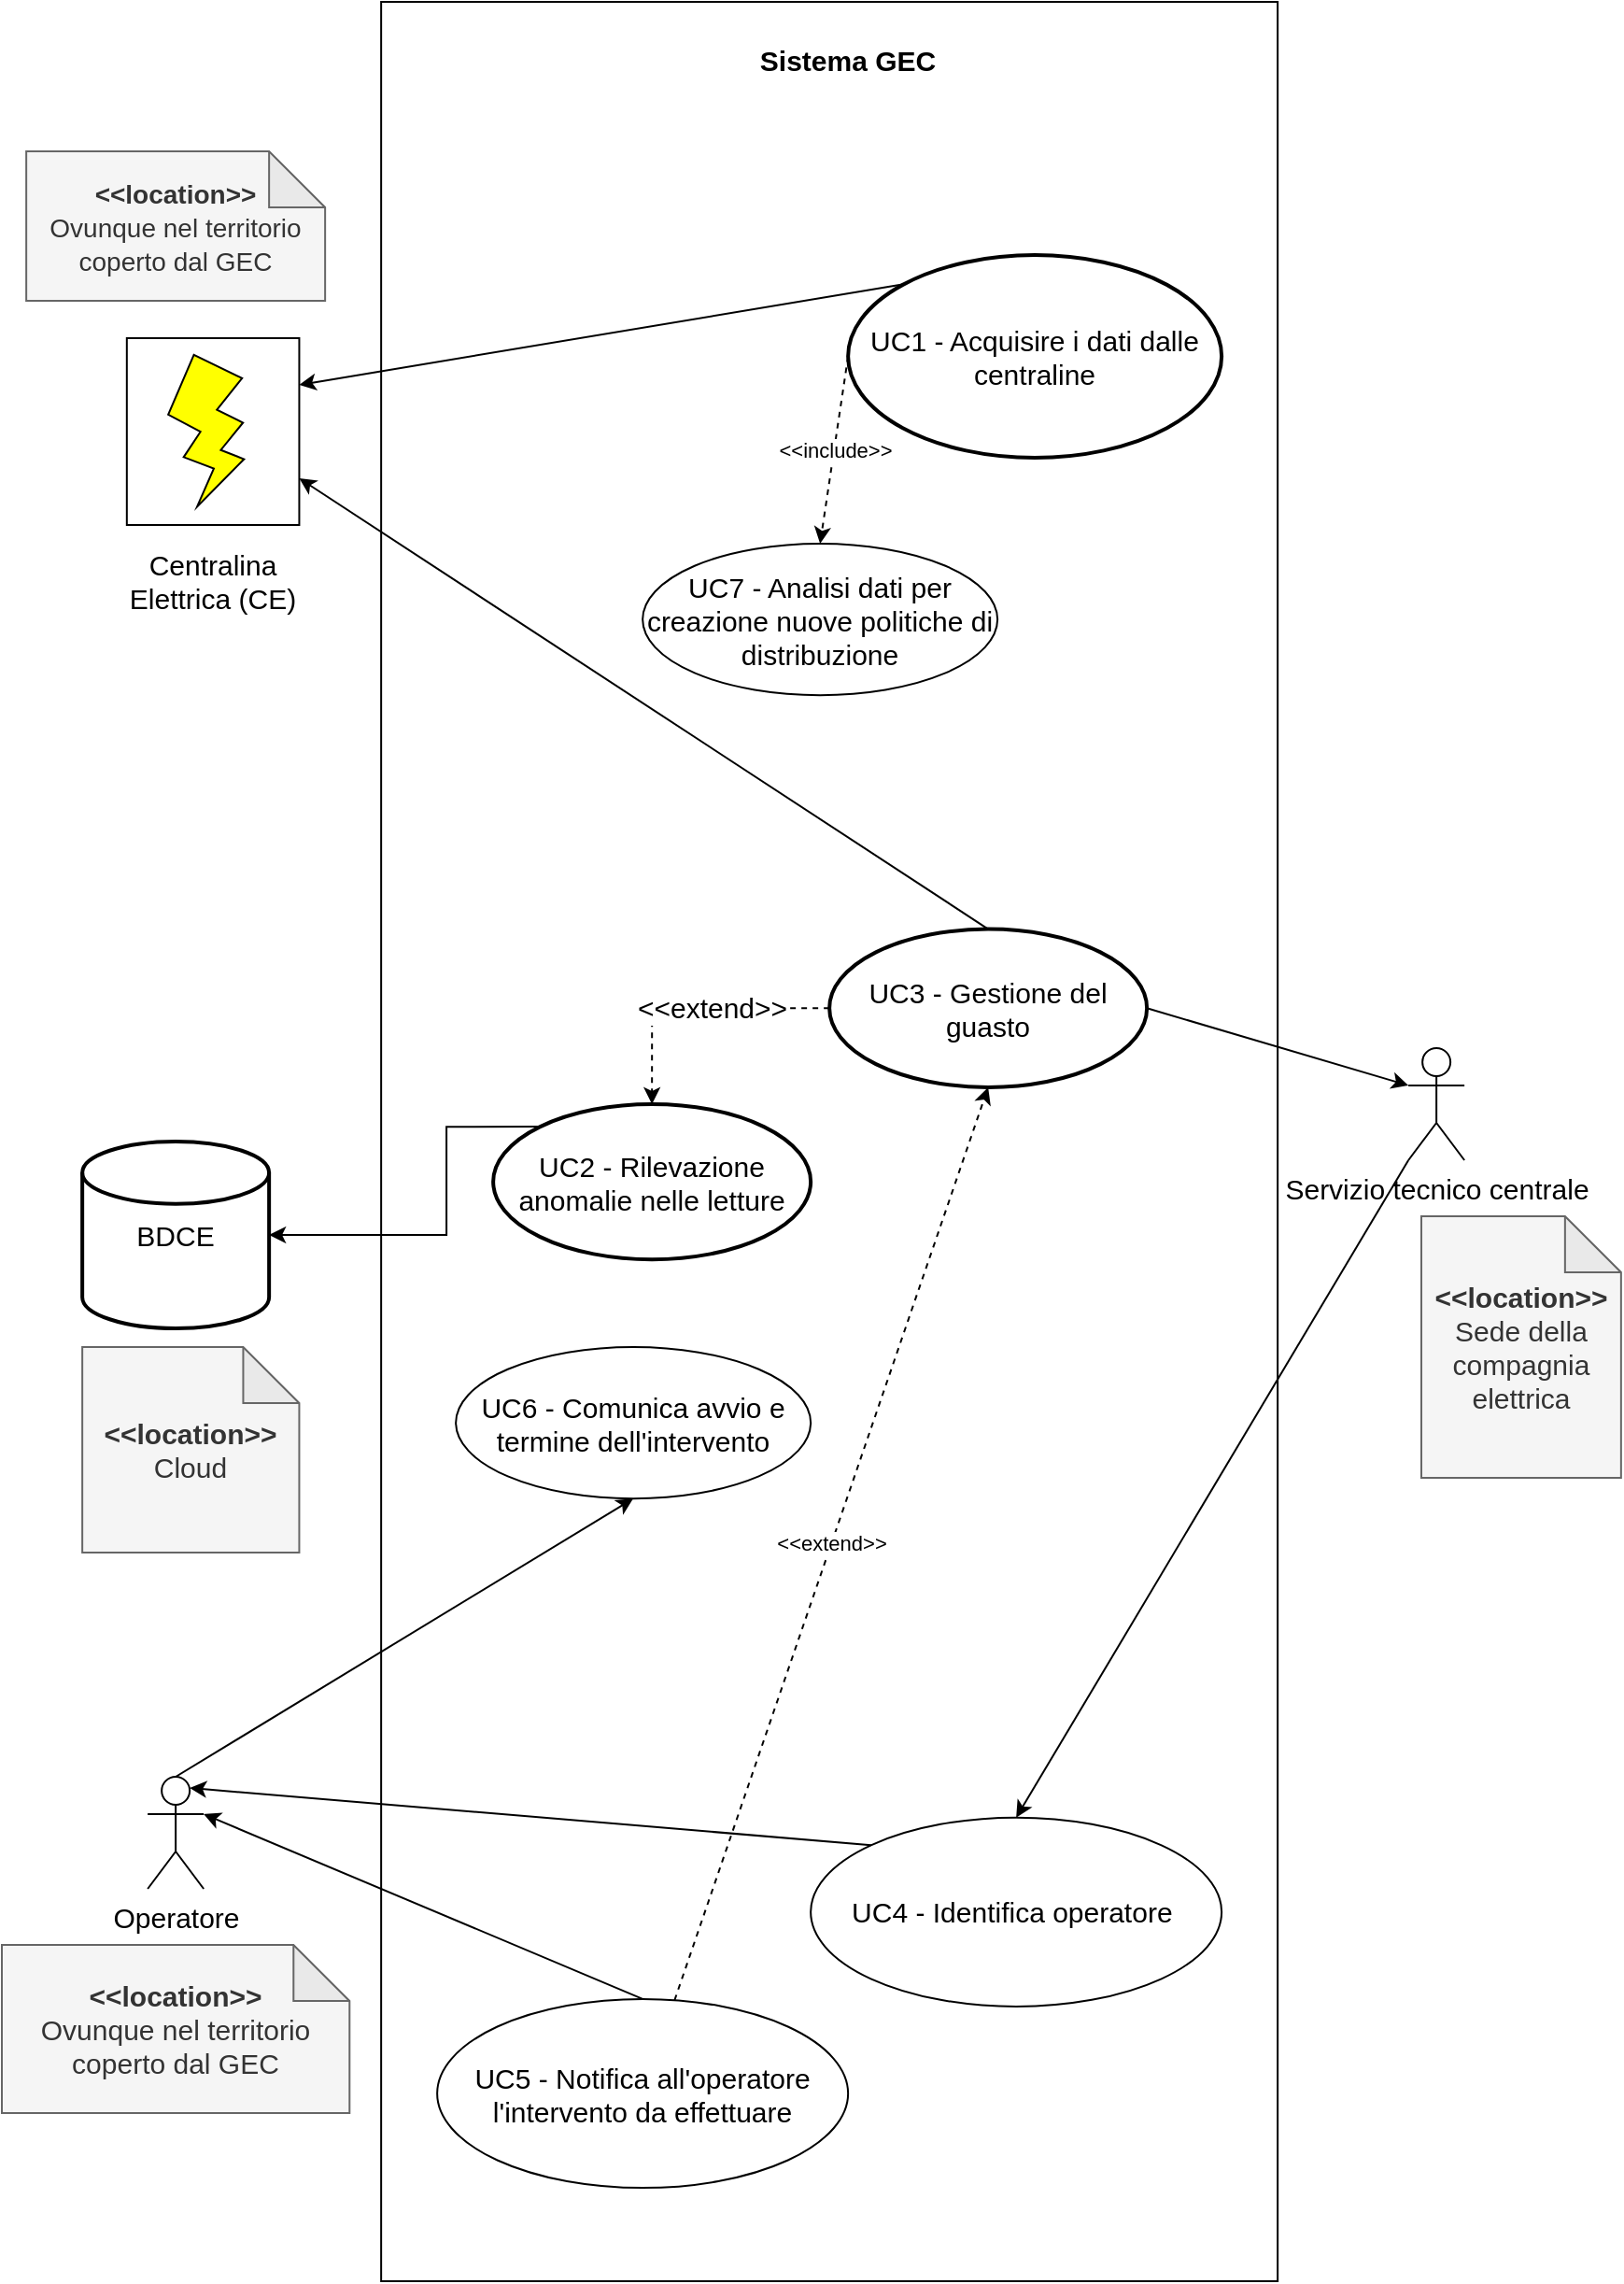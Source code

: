 <mxfile version="20.3.0" type="device"><diagram id="-Sjdl8BdoZFWK_SsTPy9" name="Pagina-1"><mxGraphModel dx="981" dy="1766" grid="1" gridSize="10" guides="1" tooltips="1" connect="1" arrows="1" fold="1" page="1" pageScale="1" pageWidth="827" pageHeight="1169" math="0" shadow="0"><root><mxCell id="0"/><mxCell id="1" parent="0"/><mxCell id="CIVQkql8ugbi6OX0R3mC-3" value="BDCE" style="strokeWidth=2;html=1;shape=mxgraph.flowchart.database;whiteSpace=wrap;fontSize=15;" parent="1" vertex="1"><mxGeometry x="43.07" y="-260" width="100" height="100" as="geometry"/></mxCell><mxCell id="CIVQkql8ugbi6OX0R3mC-5" value="" style="group" parent="1" vertex="1" connectable="0"><mxGeometry x="213.07" y="-870" width="480" height="1220" as="geometry"/></mxCell><mxCell id="CIVQkql8ugbi6OX0R3mC-1" value="" style="rounded=0;whiteSpace=wrap;html=1;" parent="CIVQkql8ugbi6OX0R3mC-5" vertex="1"><mxGeometry x="-10" width="480" height="1220" as="geometry"/></mxCell><mxCell id="CIVQkql8ugbi6OX0R3mC-2" value="&lt;b&gt;&lt;font style=&quot;font-size: 15px;&quot;&gt;Sistema GEC&lt;/font&gt;&lt;/b&gt;" style="text;html=1;strokeColor=none;fillColor=none;align=center;verticalAlign=middle;whiteSpace=wrap;rounded=0;" parent="CIVQkql8ugbi6OX0R3mC-5" vertex="1"><mxGeometry width="480" height="62.034" as="geometry"/></mxCell><mxCell id="CIVQkql8ugbi6OX0R3mC-6" value="UC1 - Acquisire i dati dalle centraline" style="strokeWidth=2;html=1;shape=mxgraph.flowchart.start_2;whiteSpace=wrap;fontSize=15;" parent="CIVQkql8ugbi6OX0R3mC-5" vertex="1"><mxGeometry x="240" y="135.559" width="200" height="108.441" as="geometry"/></mxCell><mxCell id="CIVQkql8ugbi6OX0R3mC-13" value="UC2 - Rilevazione anomalie nelle letture" style="strokeWidth=2;html=1;shape=mxgraph.flowchart.start_2;whiteSpace=wrap;fontSize=15;" parent="CIVQkql8ugbi6OX0R3mC-5" vertex="1"><mxGeometry x="50" y="589.999" width="170" height="83.111" as="geometry"/></mxCell><mxCell id="CIVQkql8ugbi6OX0R3mC-16" style="edgeStyle=orthogonalEdgeStyle;rounded=0;orthogonalLoop=1;jettySize=auto;html=1;entryX=0.5;entryY=0;entryDx=0;entryDy=0;entryPerimeter=0;fontSize=15;dashed=1;" parent="CIVQkql8ugbi6OX0R3mC-5" source="CIVQkql8ugbi6OX0R3mC-15" target="CIVQkql8ugbi6OX0R3mC-13" edge="1"><mxGeometry relative="1" as="geometry"/></mxCell><mxCell id="CIVQkql8ugbi6OX0R3mC-17" value="&amp;lt;&amp;lt;extend&amp;gt;&amp;gt;" style="edgeLabel;html=1;align=center;verticalAlign=middle;resizable=0;points=[];fontSize=15;" parent="CIVQkql8ugbi6OX0R3mC-16" vertex="1" connectable="0"><mxGeometry x="-0.135" y="-1" relative="1" as="geometry"><mxPoint as="offset"/></mxGeometry></mxCell><mxCell id="CIVQkql8ugbi6OX0R3mC-15" value="UC3 - Gestione del guasto" style="strokeWidth=2;html=1;shape=mxgraph.flowchart.start_2;whiteSpace=wrap;fontSize=15;" parent="CIVQkql8ugbi6OX0R3mC-5" vertex="1"><mxGeometry x="230" y="496.273" width="170" height="84.68" as="geometry"/></mxCell><mxCell id="CIVQkql8ugbi6OX0R3mC-26" value="UC4 - Identifica operatore&amp;nbsp;" style="ellipse;whiteSpace=wrap;html=1;strokeColor=#000000;fontSize=15;fillColor=#FFFFFF;" parent="CIVQkql8ugbi6OX0R3mC-5" vertex="1"><mxGeometry x="220" y="971.866" width="220" height="101.097" as="geometry"/></mxCell><mxCell id="kpMKFaN-GCitmcQSGo-V-5" value="UC5 - Notifica all'operatore l'intervento da effettuare" style="ellipse;whiteSpace=wrap;html=1;strokeColor=#000000;fontSize=15;fillColor=#FFFFFF;" parent="CIVQkql8ugbi6OX0R3mC-5" vertex="1"><mxGeometry x="20" y="1068.954" width="220" height="101.097" as="geometry"/></mxCell><mxCell id="kpMKFaN-GCitmcQSGo-V-7" value="&amp;lt;&amp;lt;extend&amp;gt;&amp;gt;" style="endArrow=classic;html=1;rounded=0;entryX=0.5;entryY=1;entryDx=0;entryDy=0;entryPerimeter=0;dashed=1;" parent="CIVQkql8ugbi6OX0R3mC-5" source="kpMKFaN-GCitmcQSGo-V-5" target="CIVQkql8ugbi6OX0R3mC-15" edge="1"><mxGeometry width="50" height="50" relative="1" as="geometry"><mxPoint x="40" y="569.333" as="sourcePoint"/><mxPoint x="-10" y="627.429" as="targetPoint"/></mxGeometry></mxCell><mxCell id="kpMKFaN-GCitmcQSGo-V-9" value="UC6 - Comunica avvio e termine dell'intervento" style="ellipse;whiteSpace=wrap;html=1;strokeColor=#000000;fontSize=15;fillColor=#FFFFFF;" parent="CIVQkql8ugbi6OX0R3mC-5" vertex="1"><mxGeometry x="30" y="720" width="190" height="81.09" as="geometry"/></mxCell><mxCell id="kpMKFaN-GCitmcQSGo-V-15" value="UC7 - Analisi dati per creazione nuove politiche di distribuzione" style="ellipse;whiteSpace=wrap;html=1;strokeColor=#000000;fontSize=15;fillColor=#FFFFFF;" parent="CIVQkql8ugbi6OX0R3mC-5" vertex="1"><mxGeometry x="130" y="290" width="190" height="81.09" as="geometry"/></mxCell><mxCell id="kpMKFaN-GCitmcQSGo-V-17" value="&amp;lt;&amp;lt;include&amp;gt;&amp;gt;" style="endArrow=classic;html=1;rounded=0;exitX=0;exitY=0.5;exitDx=0;exitDy=0;exitPerimeter=0;entryX=0.5;entryY=0;entryDx=0;entryDy=0;dashed=1;" parent="CIVQkql8ugbi6OX0R3mC-5" source="CIVQkql8ugbi6OX0R3mC-6" target="kpMKFaN-GCitmcQSGo-V-15" edge="1"><mxGeometry width="50" height="50" relative="1" as="geometry"><mxPoint x="10" y="480" as="sourcePoint"/><mxPoint x="60" y="430" as="targetPoint"/></mxGeometry></mxCell><mxCell id="CIVQkql8ugbi6OX0R3mC-11" value="" style="group" parent="1" vertex="1" connectable="0"><mxGeometry x="51.14" y="-690" width="123.85" height="160" as="geometry"/></mxCell><mxCell id="CIVQkql8ugbi6OX0R3mC-9" value="" style="group" parent="CIVQkql8ugbi6OX0R3mC-11" vertex="1" connectable="0"><mxGeometry x="15.77" width="92.31" height="100" as="geometry"/></mxCell><mxCell id="CIVQkql8ugbi6OX0R3mC-8" value="" style="rounded=0;whiteSpace=wrap;html=1;fontSize=15;" parent="CIVQkql8ugbi6OX0R3mC-9" vertex="1"><mxGeometry width="92.31" height="100" as="geometry"/></mxCell><mxCell id="CIVQkql8ugbi6OX0R3mC-7" value="" style="verticalLabelPosition=bottom;verticalAlign=top;html=1;shape=mxgraph.basic.flash;fontSize=15;rotation=-20;fillColor=#FFFF00;strokeColor=#000000;" parent="CIVQkql8ugbi6OX0R3mC-9" vertex="1"><mxGeometry x="23.078" y="7.692" width="46.155" height="76.923" as="geometry"/></mxCell><mxCell id="CIVQkql8ugbi6OX0R3mC-10" value="Centralina Elettrica (CE)" style="text;html=1;strokeColor=none;fillColor=none;align=center;verticalAlign=middle;whiteSpace=wrap;rounded=0;fontSize=15;" parent="CIVQkql8ugbi6OX0R3mC-11" vertex="1"><mxGeometry y="100" width="123.85" height="60" as="geometry"/></mxCell><mxCell id="CIVQkql8ugbi6OX0R3mC-14" style="edgeStyle=orthogonalEdgeStyle;rounded=0;orthogonalLoop=1;jettySize=auto;html=1;fontSize=15;exitX=0.145;exitY=0.145;exitDx=0;exitDy=0;exitPerimeter=0;" parent="1" source="CIVQkql8ugbi6OX0R3mC-13" target="CIVQkql8ugbi6OX0R3mC-3" edge="1"><mxGeometry relative="1" as="geometry"><Array as="points"><mxPoint x="238.07" y="-210"/></Array></mxGeometry></mxCell><mxCell id="CIVQkql8ugbi6OX0R3mC-19" value="&lt;font style=&quot;font-size: 14px;&quot;&gt;&lt;b&gt;&amp;lt;&amp;lt;location&amp;gt;&amp;gt;&lt;br&gt;&lt;/b&gt;Ovunque nel territorio coperto dal GEC&lt;/font&gt;" style="shape=note;whiteSpace=wrap;html=1;backgroundOutline=1;darkOpacity=0.05;strokeColor=#666666;fontSize=15;fillColor=#f5f5f5;fontColor=#333333;" parent="1" vertex="1"><mxGeometry x="13.07" y="-790" width="160" height="80" as="geometry"/></mxCell><mxCell id="CIVQkql8ugbi6OX0R3mC-20" value="&lt;b&gt;&amp;lt;&amp;lt;location&amp;gt;&amp;gt;&lt;br&gt;&lt;/b&gt;Cloud" style="shape=note;whiteSpace=wrap;html=1;backgroundOutline=1;darkOpacity=0.05;strokeColor=#666666;fontSize=15;fillColor=#f5f5f5;fontColor=#333333;" parent="1" vertex="1"><mxGeometry x="43.07" y="-150" width="116.15" height="110" as="geometry"/></mxCell><mxCell id="CIVQkql8ugbi6OX0R3mC-22" value="Servizio tecnico centrale" style="shape=umlActor;verticalLabelPosition=bottom;verticalAlign=top;html=1;outlineConnect=0;strokeColor=#000000;fontSize=15;fillColor=#FFFFFF;" parent="1" vertex="1"><mxGeometry x="753.07" y="-310" width="30" height="60" as="geometry"/></mxCell><mxCell id="CIVQkql8ugbi6OX0R3mC-25" value="&lt;b&gt;&amp;lt;&amp;lt;location&amp;gt;&amp;gt;&lt;br&gt;&lt;/b&gt;Sede della compagnia elettrica" style="shape=note;whiteSpace=wrap;html=1;backgroundOutline=1;darkOpacity=0.05;strokeColor=#666666;fontSize=15;fillColor=#f5f5f5;fontColor=#333333;" parent="1" vertex="1"><mxGeometry x="760" y="-220" width="106.93" height="140" as="geometry"/></mxCell><mxCell id="kpMKFaN-GCitmcQSGo-V-1" value="Operatore" style="shape=umlActor;verticalLabelPosition=bottom;verticalAlign=top;html=1;outlineConnect=0;strokeColor=#000000;fontSize=15;fillColor=#FFFFFF;" parent="1" vertex="1"><mxGeometry x="78.07" y="80" width="30" height="60" as="geometry"/></mxCell><mxCell id="kpMKFaN-GCitmcQSGo-V-8" value="" style="endArrow=classic;html=1;rounded=0;entryX=1;entryY=0.333;entryDx=0;entryDy=0;entryPerimeter=0;exitX=0.5;exitY=0;exitDx=0;exitDy=0;" parent="1" source="kpMKFaN-GCitmcQSGo-V-5" target="kpMKFaN-GCitmcQSGo-V-1" edge="1"><mxGeometry width="50" height="50" relative="1" as="geometry"><mxPoint x="323.07" y="210" as="sourcePoint"/><mxPoint x="233.07" y="-30" as="targetPoint"/></mxGeometry></mxCell><mxCell id="kpMKFaN-GCitmcQSGo-V-10" value="" style="endArrow=classic;html=1;rounded=0;exitX=0.5;exitY=0;exitDx=0;exitDy=0;exitPerimeter=0;entryX=1;entryY=0.75;entryDx=0;entryDy=0;" parent="1" source="CIVQkql8ugbi6OX0R3mC-15" target="CIVQkql8ugbi6OX0R3mC-8" edge="1"><mxGeometry width="50" height="50" relative="1" as="geometry"><mxPoint x="403.07" y="-430" as="sourcePoint"/><mxPoint x="453.07" y="-480" as="targetPoint"/></mxGeometry></mxCell><mxCell id="kpMKFaN-GCitmcQSGo-V-11" value="" style="endArrow=classic;html=1;rounded=0;exitX=1;exitY=0.5;exitDx=0;exitDy=0;exitPerimeter=0;entryX=0;entryY=0.333;entryDx=0;entryDy=0;entryPerimeter=0;" parent="1" source="CIVQkql8ugbi6OX0R3mC-15" target="CIVQkql8ugbi6OX0R3mC-22" edge="1"><mxGeometry width="50" height="50" relative="1" as="geometry"><mxPoint x="403.07" y="-430" as="sourcePoint"/><mxPoint x="453.07" y="-480" as="targetPoint"/></mxGeometry></mxCell><mxCell id="kpMKFaN-GCitmcQSGo-V-12" value="" style="endArrow=classic;html=1;rounded=0;exitX=0;exitY=0;exitDx=0;exitDy=0;entryX=0.75;entryY=0.1;entryDx=0;entryDy=0;entryPerimeter=0;" parent="1" source="CIVQkql8ugbi6OX0R3mC-26" target="kpMKFaN-GCitmcQSGo-V-1" edge="1"><mxGeometry width="50" height="50" relative="1" as="geometry"><mxPoint x="403.07" y="-110" as="sourcePoint"/><mxPoint x="453.07" y="-160" as="targetPoint"/></mxGeometry></mxCell><mxCell id="kpMKFaN-GCitmcQSGo-V-13" value="&lt;b&gt;&amp;lt;&amp;lt;location&amp;gt;&amp;gt;&lt;br&gt;&lt;/b&gt;Ovunque nel territorio coperto dal GEC" style="shape=note;whiteSpace=wrap;html=1;backgroundOutline=1;darkOpacity=0.05;strokeColor=#666666;fontSize=15;fillColor=#f5f5f5;fontColor=#333333;" parent="1" vertex="1"><mxGeometry x="-4.974e-14" y="170" width="186.15" height="90" as="geometry"/></mxCell><mxCell id="kpMKFaN-GCitmcQSGo-V-14" value="" style="endArrow=classic;html=1;rounded=0;exitX=0.5;exitY=0;exitDx=0;exitDy=0;exitPerimeter=0;entryX=0.5;entryY=1;entryDx=0;entryDy=0;" parent="1" source="kpMKFaN-GCitmcQSGo-V-1" target="kpMKFaN-GCitmcQSGo-V-9" edge="1"><mxGeometry width="50" height="50" relative="1" as="geometry"><mxPoint x="453.07" y="-120" as="sourcePoint"/><mxPoint x="503.07" y="-170" as="targetPoint"/></mxGeometry></mxCell><mxCell id="kpMKFaN-GCitmcQSGo-V-18" value="" style="endArrow=classic;html=1;rounded=0;fontSize=14;exitX=0.145;exitY=0.145;exitDx=0;exitDy=0;exitPerimeter=0;entryX=1;entryY=0.25;entryDx=0;entryDy=0;" parent="1" source="CIVQkql8ugbi6OX0R3mC-6" target="CIVQkql8ugbi6OX0R3mC-8" edge="1"><mxGeometry width="50" height="50" relative="1" as="geometry"><mxPoint x="283.07" y="-610" as="sourcePoint"/><mxPoint x="333.07" y="-660" as="targetPoint"/></mxGeometry></mxCell><mxCell id="kpMKFaN-GCitmcQSGo-V-19" value="" style="endArrow=classic;html=1;rounded=0;fontSize=14;entryX=0.5;entryY=0;entryDx=0;entryDy=0;exitX=0;exitY=1;exitDx=0;exitDy=0;exitPerimeter=0;" parent="1" source="CIVQkql8ugbi6OX0R3mC-22" target="CIVQkql8ugbi6OX0R3mC-26" edge="1"><mxGeometry width="50" height="50" relative="1" as="geometry"><mxPoint x="180" y="-140" as="sourcePoint"/><mxPoint x="230" y="-190" as="targetPoint"/></mxGeometry></mxCell></root></mxGraphModel></diagram></mxfile>